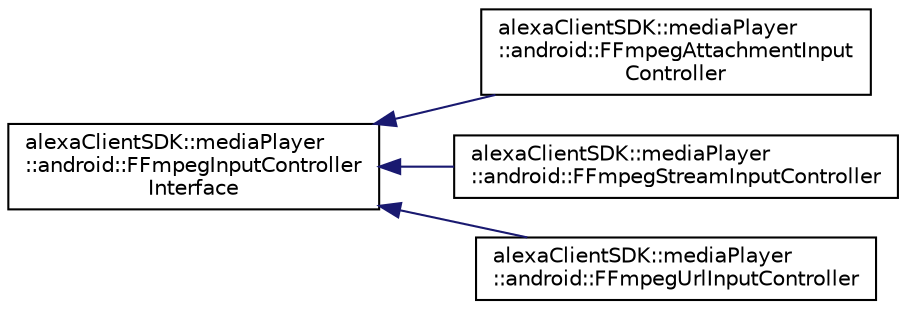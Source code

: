digraph "Graphical Class Hierarchy"
{
 // LATEX_PDF_SIZE
  edge [fontname="Helvetica",fontsize="10",labelfontname="Helvetica",labelfontsize="10"];
  node [fontname="Helvetica",fontsize="10",shape=record];
  rankdir="LR";
  Node0 [label="alexaClientSDK::mediaPlayer\l::android::FFmpegInputController\lInterface",height=0.2,width=0.4,color="black", fillcolor="white", style="filled",URL="$classalexa_client_s_d_k_1_1media_player_1_1android_1_1_f_fmpeg_input_controller_interface.html",tooltip=" "];
  Node0 -> Node1 [dir="back",color="midnightblue",fontsize="10",style="solid",fontname="Helvetica"];
  Node1 [label="alexaClientSDK::mediaPlayer\l::android::FFmpegAttachmentInput\lController",height=0.2,width=0.4,color="black", fillcolor="white", style="filled",URL="$classalexa_client_s_d_k_1_1media_player_1_1android_1_1_f_fmpeg_attachment_input_controller.html",tooltip=" "];
  Node0 -> Node2 [dir="back",color="midnightblue",fontsize="10",style="solid",fontname="Helvetica"];
  Node2 [label="alexaClientSDK::mediaPlayer\l::android::FFmpegStreamInputController",height=0.2,width=0.4,color="black", fillcolor="white", style="filled",URL="$classalexa_client_s_d_k_1_1media_player_1_1android_1_1_f_fmpeg_stream_input_controller.html",tooltip=" "];
  Node0 -> Node3 [dir="back",color="midnightblue",fontsize="10",style="solid",fontname="Helvetica"];
  Node3 [label="alexaClientSDK::mediaPlayer\l::android::FFmpegUrlInputController",height=0.2,width=0.4,color="black", fillcolor="white", style="filled",URL="$classalexa_client_s_d_k_1_1media_player_1_1android_1_1_f_fmpeg_url_input_controller.html",tooltip=" "];
}
